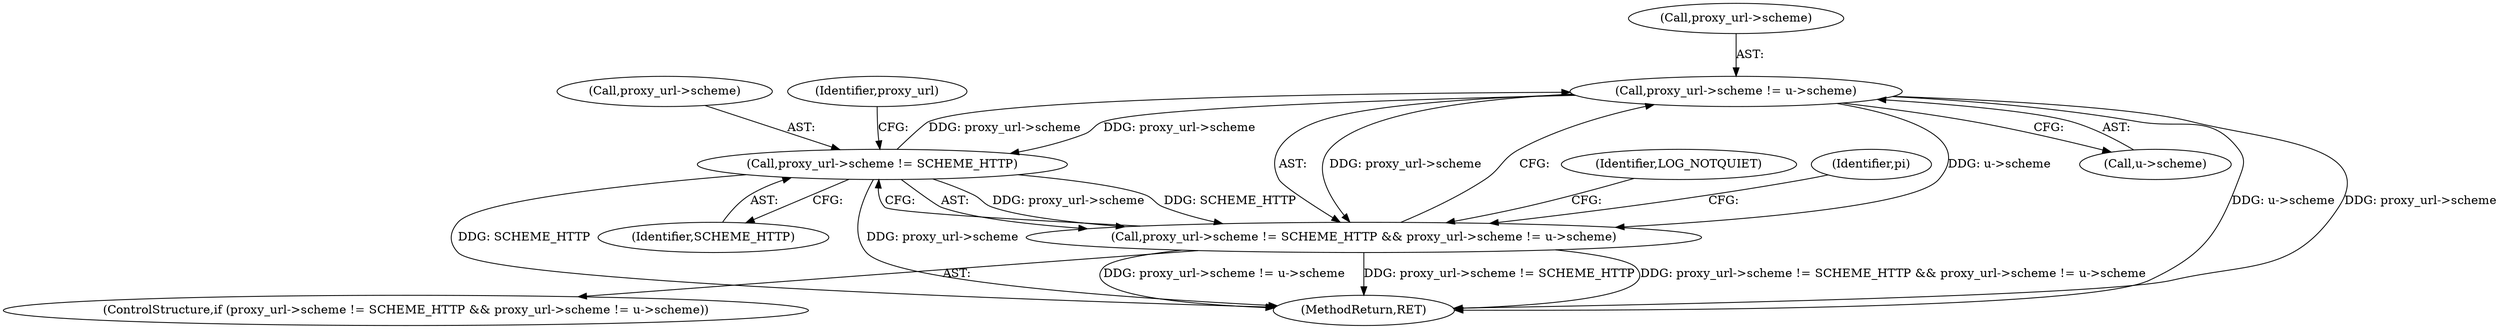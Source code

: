 digraph "0_savannah_e996e322ffd42aaa051602da182d03178d0f13e1_0@pointer" {
"1000278" [label="(Call,proxy_url->scheme != u->scheme)"];
"1000273" [label="(Call,proxy_url->scheme != SCHEME_HTTP)"];
"1000278" [label="(Call,proxy_url->scheme != u->scheme)"];
"1000272" [label="(Call,proxy_url->scheme != SCHEME_HTTP && proxy_url->scheme != u->scheme)"];
"1000278" [label="(Call,proxy_url->scheme != u->scheme)"];
"1000271" [label="(ControlStructure,if (proxy_url->scheme != SCHEME_HTTP && proxy_url->scheme != u->scheme))"];
"1000279" [label="(Call,proxy_url->scheme)"];
"1000277" [label="(Identifier,SCHEME_HTTP)"];
"1000272" [label="(Call,proxy_url->scheme != SCHEME_HTTP && proxy_url->scheme != u->scheme)"];
"1000305" [label="(Identifier,pi)"];
"1000273" [label="(Call,proxy_url->scheme != SCHEME_HTTP)"];
"1000287" [label="(Identifier,LOG_NOTQUIET)"];
"1000274" [label="(Call,proxy_url->scheme)"];
"1000711" [label="(MethodReturn,RET)"];
"1000282" [label="(Call,u->scheme)"];
"1000280" [label="(Identifier,proxy_url)"];
"1000278" -> "1000272"  [label="AST: "];
"1000278" -> "1000282"  [label="CFG: "];
"1000279" -> "1000278"  [label="AST: "];
"1000282" -> "1000278"  [label="AST: "];
"1000272" -> "1000278"  [label="CFG: "];
"1000278" -> "1000711"  [label="DDG: u->scheme"];
"1000278" -> "1000711"  [label="DDG: proxy_url->scheme"];
"1000278" -> "1000273"  [label="DDG: proxy_url->scheme"];
"1000278" -> "1000272"  [label="DDG: proxy_url->scheme"];
"1000278" -> "1000272"  [label="DDG: u->scheme"];
"1000273" -> "1000278"  [label="DDG: proxy_url->scheme"];
"1000273" -> "1000272"  [label="AST: "];
"1000273" -> "1000277"  [label="CFG: "];
"1000274" -> "1000273"  [label="AST: "];
"1000277" -> "1000273"  [label="AST: "];
"1000280" -> "1000273"  [label="CFG: "];
"1000272" -> "1000273"  [label="CFG: "];
"1000273" -> "1000711"  [label="DDG: proxy_url->scheme"];
"1000273" -> "1000711"  [label="DDG: SCHEME_HTTP"];
"1000273" -> "1000272"  [label="DDG: proxy_url->scheme"];
"1000273" -> "1000272"  [label="DDG: SCHEME_HTTP"];
"1000272" -> "1000271"  [label="AST: "];
"1000287" -> "1000272"  [label="CFG: "];
"1000305" -> "1000272"  [label="CFG: "];
"1000272" -> "1000711"  [label="DDG: proxy_url->scheme != u->scheme"];
"1000272" -> "1000711"  [label="DDG: proxy_url->scheme != SCHEME_HTTP"];
"1000272" -> "1000711"  [label="DDG: proxy_url->scheme != SCHEME_HTTP && proxy_url->scheme != u->scheme"];
}
